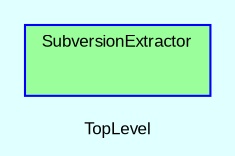 digraph TopLevel {
    label = "TopLevel"
    compound = true
    fontname = Arial
    fontsize = 8
    bgcolor = lightcyan1
    node [
        color = black,
        fontname = Arial,
        fontsize = 8
    ]

    subgraph cluster_SubversionExtractor {
        label = "SubversionExtractor"
        fillcolor = palegreen1
        URL = "classes/SubversionExtractor.html"
        color = blue
        fontname = Arial
        style = filled
        SubversionExtractor [
            shape = plaintext,
            height = 0.01,
            width = 0.75,
            label = ""
        ]

    }

}

